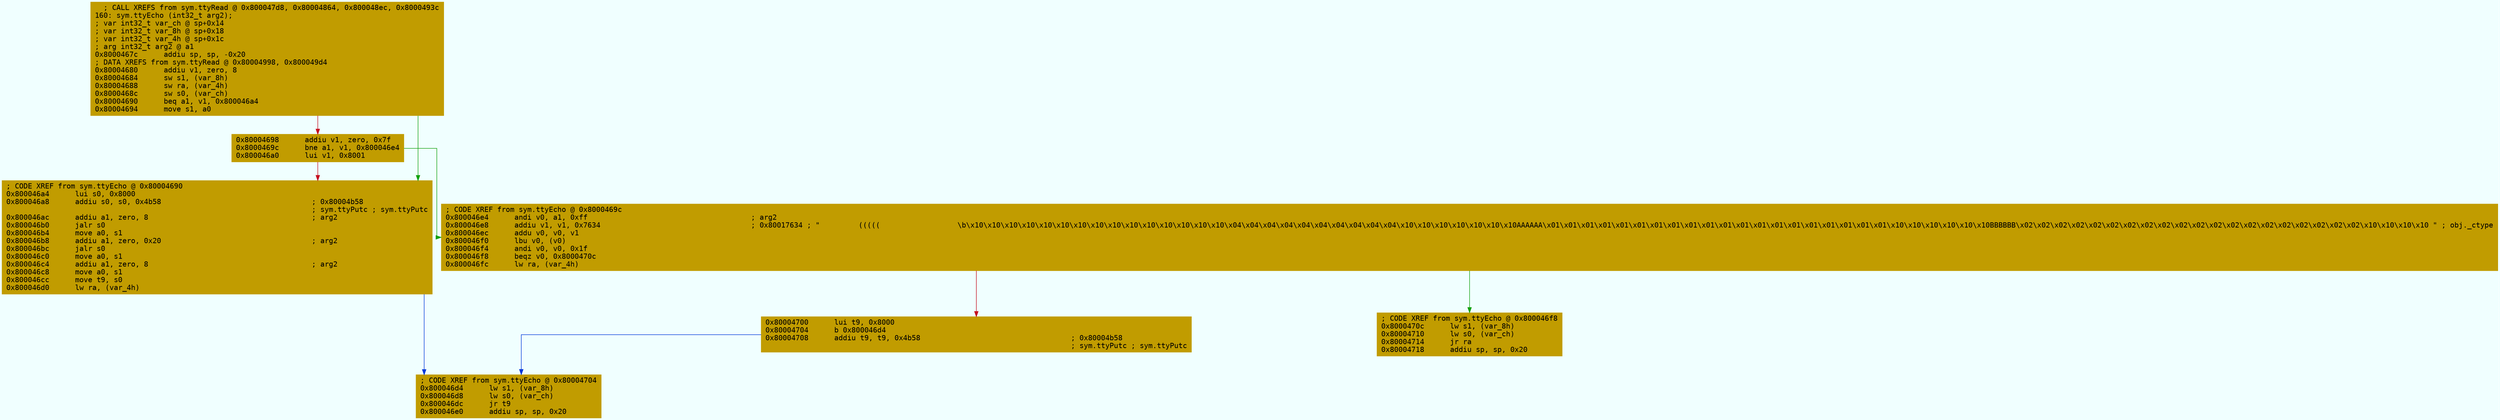 digraph code {
	graph [bgcolor=azure fontsize=8 fontname="Courier" splines="ortho"];
	node [fillcolor=gray style=filled shape=box];
	edge [arrowhead="normal"];
	"0x8000467c" [URL="sym.ttyEcho/0x8000467c", fillcolor="#c19c00",color="#c19c00", fontname="Courier",label="  ; CALL XREFS from sym.ttyRead @ 0x800047d8, 0x80004864, 0x800048ec, 0x8000493c\l160: sym.ttyEcho (int32_t arg2);\l; var int32_t var_ch @ sp+0x14\l; var int32_t var_8h @ sp+0x18\l; var int32_t var_4h @ sp+0x1c\l; arg int32_t arg2 @ a1\l0x8000467c      addiu sp, sp, -0x20\l; DATA XREFS from sym.ttyRead @ 0x80004998, 0x800049d4\l0x80004680      addiu v1, zero, 8\l0x80004684      sw s1, (var_8h)\l0x80004688      sw ra, (var_4h)\l0x8000468c      sw s0, (var_ch)\l0x80004690      beq a1, v1, 0x800046a4\l0x80004694      move s1, a0\l"]
	"0x80004698" [URL="sym.ttyEcho/0x80004698", fillcolor="#c19c00",color="#c19c00", fontname="Courier",label="0x80004698      addiu v1, zero, 0x7f\l0x8000469c      bne a1, v1, 0x800046e4\l0x800046a0      lui v1, 0x8001\l"]
	"0x800046a4" [URL="sym.ttyEcho/0x800046a4", fillcolor="#c19c00",color="#c19c00", fontname="Courier",label="; CODE XREF from sym.ttyEcho @ 0x80004690\l0x800046a4      lui s0, 0x8000\l0x800046a8      addiu s0, s0, 0x4b58                                   ; 0x80004b58\l                                                                       ; sym.ttyPutc ; sym.ttyPutc\l0x800046ac      addiu a1, zero, 8                                      ; arg2\l0x800046b0      jalr s0\l0x800046b4      move a0, s1\l0x800046b8      addiu a1, zero, 0x20                                   ; arg2\l0x800046bc      jalr s0\l0x800046c0      move a0, s1\l0x800046c4      addiu a1, zero, 8                                      ; arg2\l0x800046c8      move a0, s1\l0x800046cc      move t9, s0\l0x800046d0      lw ra, (var_4h)\l"]
	"0x800046d4" [URL="sym.ttyEcho/0x800046d4", fillcolor="#c19c00",color="#c19c00", fontname="Courier",label="; CODE XREF from sym.ttyEcho @ 0x80004704\l0x800046d4      lw s1, (var_8h)\l0x800046d8      lw s0, (var_ch)\l0x800046dc      jr t9\l0x800046e0      addiu sp, sp, 0x20\l"]
	"0x800046e4" [URL="sym.ttyEcho/0x800046e4", fillcolor="#c19c00",color="#c19c00", fontname="Courier",label="; CODE XREF from sym.ttyEcho @ 0x8000469c\l0x800046e4      andi v0, a1, 0xff                                      ; arg2\l0x800046e8      addiu v1, v1, 0x7634                                   ; 0x80017634 ; \"         (((((                  \\b\\x10\\x10\\x10\\x10\\x10\\x10\\x10\\x10\\x10\\x10\\x10\\x10\\x10\\x10\\x10\\x04\\x04\\x04\\x04\\x04\\x04\\x04\\x04\\x04\\x04\\x10\\x10\\x10\\x10\\x10\\x10\\x10AAAAAA\\x01\\x01\\x01\\x01\\x01\\x01\\x01\\x01\\x01\\x01\\x01\\x01\\x01\\x01\\x01\\x01\\x01\\x01\\x01\\x01\\x10\\x10\\x10\\x10\\x10\\x10BBBBBB\\x02\\x02\\x02\\x02\\x02\\x02\\x02\\x02\\x02\\x02\\x02\\x02\\x02\\x02\\x02\\x02\\x02\\x02\\x02\\x02\\x10\\x10\\x10\\x10 \" ; obj._ctype\l0x800046ec      addu v0, v0, v1\l0x800046f0      lbu v0, (v0)\l0x800046f4      andi v0, v0, 0x1f\l0x800046f8      beqz v0, 0x8000470c\l0x800046fc      lw ra, (var_4h)\l"]
	"0x80004700" [URL="sym.ttyEcho/0x80004700", fillcolor="#c19c00",color="#c19c00", fontname="Courier",label="0x80004700      lui t9, 0x8000\l0x80004704      b 0x800046d4\l0x80004708      addiu t9, t9, 0x4b58                                   ; 0x80004b58\l                                                                       ; sym.ttyPutc ; sym.ttyPutc\l"]
	"0x8000470c" [URL="sym.ttyEcho/0x8000470c", fillcolor="#c19c00",color="#c19c00", fontname="Courier",label="; CODE XREF from sym.ttyEcho @ 0x800046f8\l0x8000470c      lw s1, (var_8h)\l0x80004710      lw s0, (var_ch)\l0x80004714      jr ra\l0x80004718      addiu sp, sp, 0x20\l"]
        "0x8000467c" -> "0x800046a4" [color="#13a10e"];
        "0x8000467c" -> "0x80004698" [color="#c50f1f"];
        "0x80004698" -> "0x800046e4" [color="#13a10e"];
        "0x80004698" -> "0x800046a4" [color="#c50f1f"];
        "0x800046a4" -> "0x800046d4" [color="#0037da"];
        "0x800046e4" -> "0x8000470c" [color="#13a10e"];
        "0x800046e4" -> "0x80004700" [color="#c50f1f"];
        "0x80004700" -> "0x800046d4" [color="#0037da"];
}

